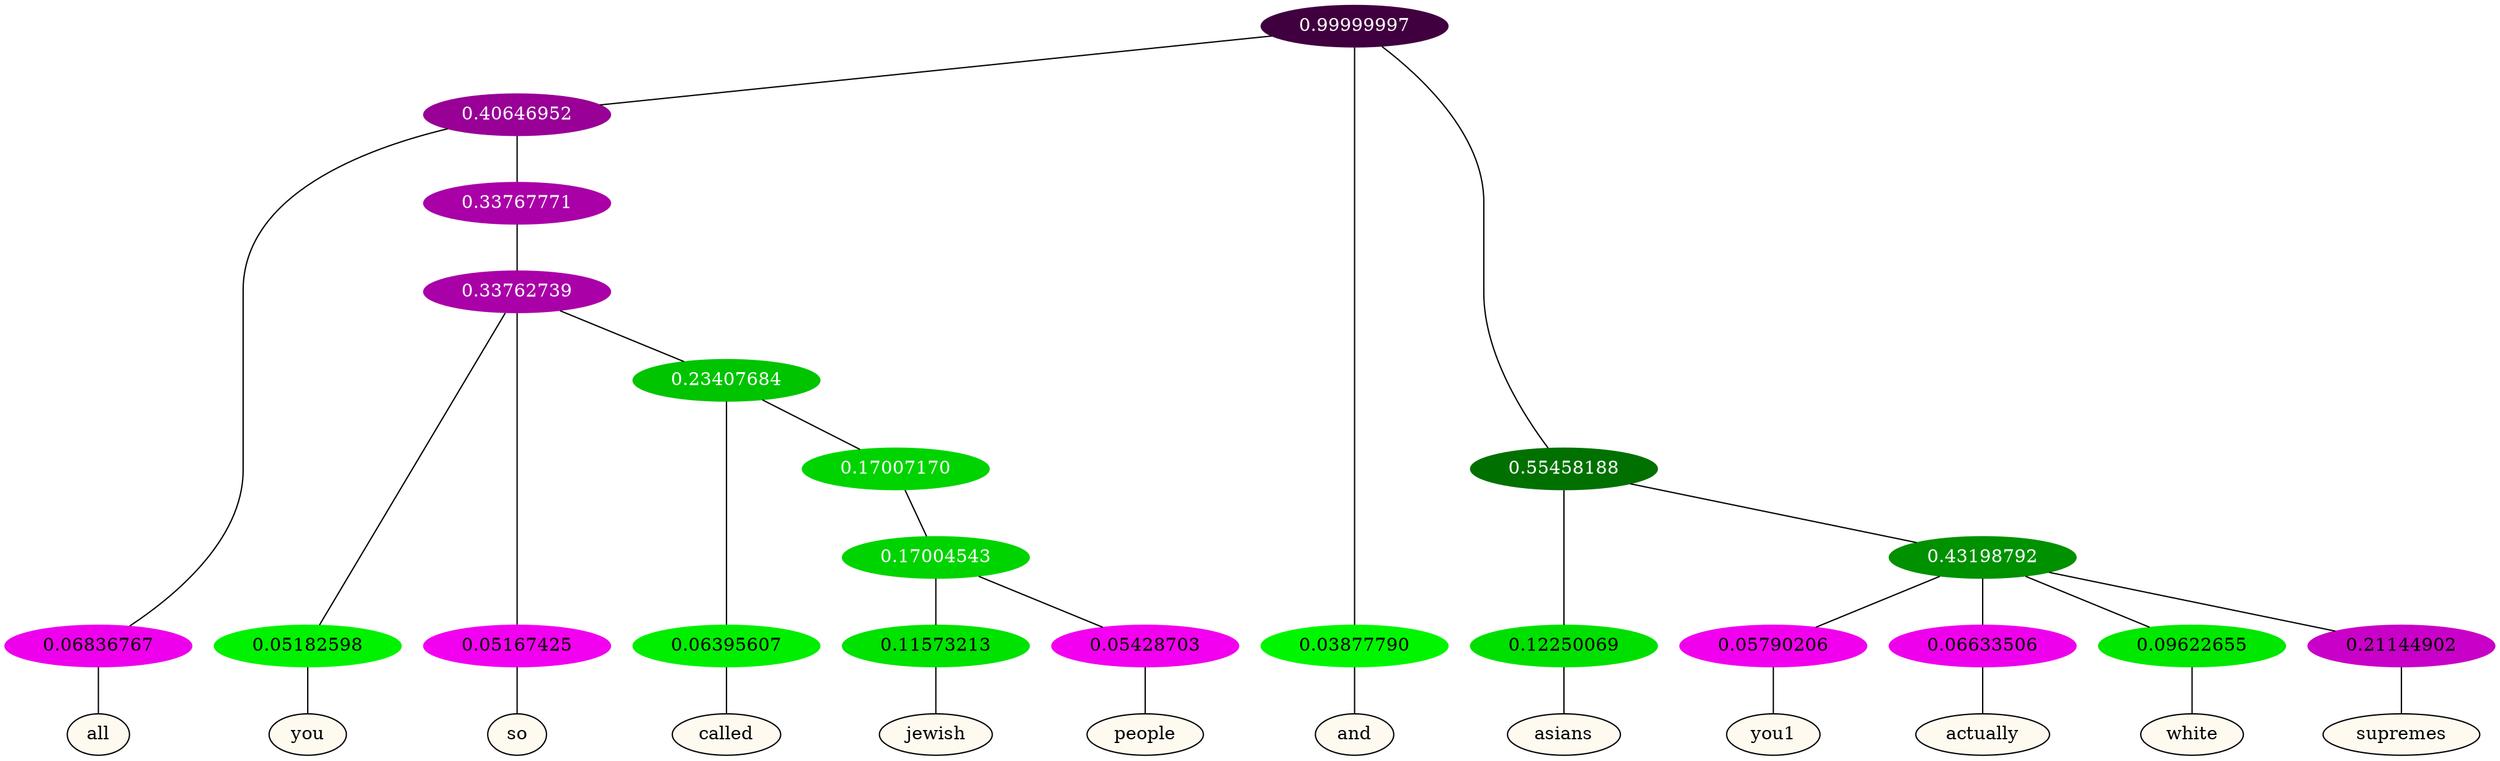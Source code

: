 graph {
	node [format=png height=0.15 nodesep=0.001 ordering=out overlap=prism overlap_scaling=0.01 ranksep=0.001 ratio=0.2 style=filled width=0.15]
	{
		rank=same
		a_w_4 [label=all color=black fillcolor=floralwhite style="filled,solid"]
		a_w_13 [label=you color=black fillcolor=floralwhite style="filled,solid"]
		a_w_14 [label=so color=black fillcolor=floralwhite style="filled,solid"]
		a_w_16 [label=called color=black fillcolor=floralwhite style="filled,solid"]
		a_w_19 [label=jewish color=black fillcolor=floralwhite style="filled,solid"]
		a_w_20 [label=people color=black fillcolor=floralwhite style="filled,solid"]
		a_w_2 [label=and color=black fillcolor=floralwhite style="filled,solid"]
		a_w_6 [label=asians color=black fillcolor=floralwhite style="filled,solid"]
		a_w_9 [label=you1 color=black fillcolor=floralwhite style="filled,solid"]
		a_w_10 [label=actually color=black fillcolor=floralwhite style="filled,solid"]
		a_w_11 [label=white color=black fillcolor=floralwhite style="filled,solid"]
		a_w_12 [label=supremes color=black fillcolor=floralwhite style="filled,solid"]
	}
	a_n_4 -- a_w_4
	a_n_13 -- a_w_13
	a_n_14 -- a_w_14
	a_n_16 -- a_w_16
	a_n_19 -- a_w_19
	a_n_20 -- a_w_20
	a_n_2 -- a_w_2
	a_n_6 -- a_w_6
	a_n_9 -- a_w_9
	a_n_10 -- a_w_10
	a_n_11 -- a_w_11
	a_n_12 -- a_w_12
	{
		rank=same
		a_n_4 [label=0.06836767 color="0.835 1.000 0.932" fontcolor=black]
		a_n_13 [label=0.05182598 color="0.334 1.000 0.948" fontcolor=black]
		a_n_14 [label=0.05167425 color="0.835 1.000 0.948" fontcolor=black]
		a_n_16 [label=0.06395607 color="0.334 1.000 0.936" fontcolor=black]
		a_n_19 [label=0.11573213 color="0.334 1.000 0.884" fontcolor=black]
		a_n_20 [label=0.05428703 color="0.835 1.000 0.946" fontcolor=black]
		a_n_2 [label=0.03877790 color="0.334 1.000 0.961" fontcolor=black]
		a_n_6 [label=0.12250069 color="0.334 1.000 0.877" fontcolor=black]
		a_n_9 [label=0.05790206 color="0.835 1.000 0.942" fontcolor=black]
		a_n_10 [label=0.06633506 color="0.835 1.000 0.934" fontcolor=black]
		a_n_11 [label=0.09622655 color="0.334 1.000 0.904" fontcolor=black]
		a_n_12 [label=0.21144902 color="0.835 1.000 0.789" fontcolor=black]
	}
	a_n_0 [label=0.99999997 color="0.835 1.000 0.250" fontcolor=grey99]
	a_n_1 [label=0.40646952 color="0.835 1.000 0.594" fontcolor=grey99]
	a_n_0 -- a_n_1
	a_n_0 -- a_n_2
	a_n_3 [label=0.55458188 color="0.334 1.000 0.445" fontcolor=grey99]
	a_n_0 -- a_n_3
	a_n_1 -- a_n_4
	a_n_5 [label=0.33767771 color="0.835 1.000 0.662" fontcolor=grey99]
	a_n_1 -- a_n_5
	a_n_3 -- a_n_6
	a_n_7 [label=0.43198792 color="0.334 1.000 0.568" fontcolor=grey99]
	a_n_3 -- a_n_7
	a_n_8 [label=0.33762739 color="0.835 1.000 0.662" fontcolor=grey99]
	a_n_5 -- a_n_8
	a_n_7 -- a_n_9
	a_n_7 -- a_n_10
	a_n_7 -- a_n_11
	a_n_7 -- a_n_12
	a_n_8 -- a_n_13
	a_n_8 -- a_n_14
	a_n_15 [label=0.23407684 color="0.334 1.000 0.766" fontcolor=grey99]
	a_n_8 -- a_n_15
	a_n_15 -- a_n_16
	a_n_17 [label=0.17007170 color="0.334 1.000 0.830" fontcolor=grey99]
	a_n_15 -- a_n_17
	a_n_18 [label=0.17004543 color="0.334 1.000 0.830" fontcolor=grey99]
	a_n_17 -- a_n_18
	a_n_18 -- a_n_19
	a_n_18 -- a_n_20
}
